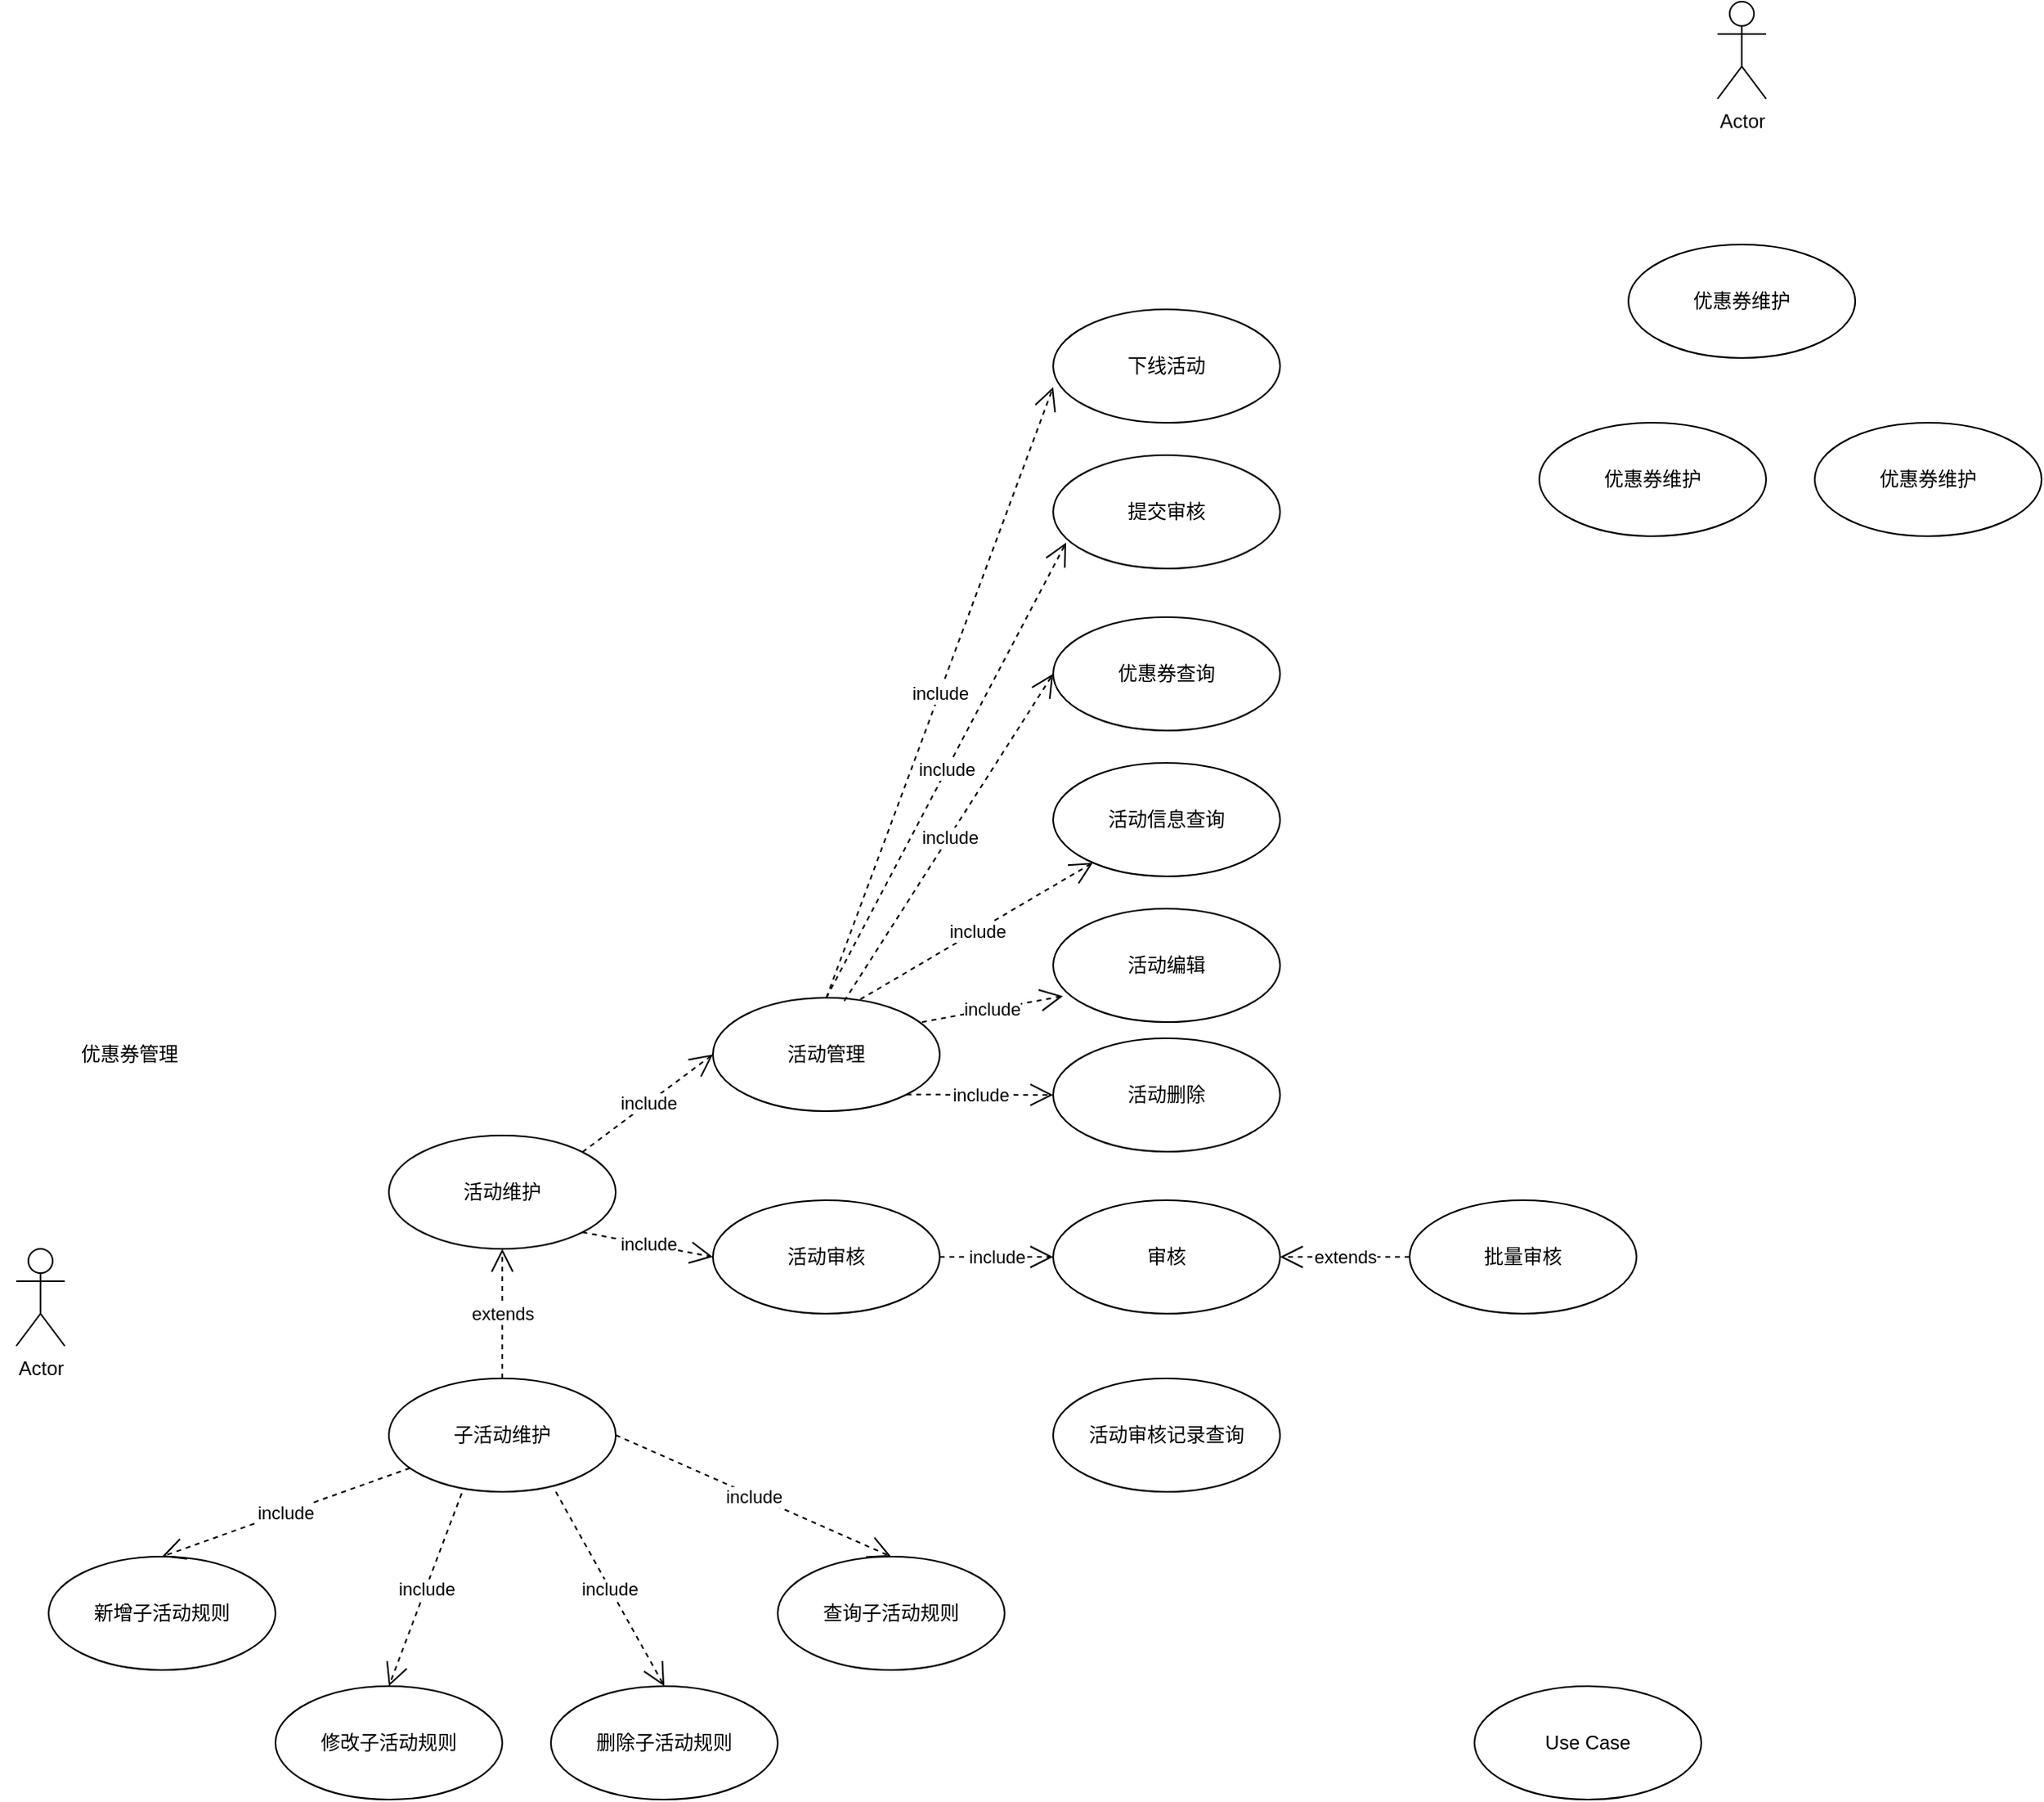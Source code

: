<mxfile version="14.6.9" type="github">
  <diagram id="2DlMUsfGpXkx9Rr1vm7c" name="Page-1">
    <mxGraphModel dx="1422" dy="1907" grid="1" gridSize="10" guides="1" tooltips="1" connect="1" arrows="1" fold="1" page="1" pageScale="1" pageWidth="827" pageHeight="1169" math="0" shadow="0">
      <root>
        <mxCell id="0" />
        <mxCell id="1" parent="0" />
        <mxCell id="VtnJZgjyUKw3o-cdM9Pf-8" value="Actor" style="shape=umlActor;verticalLabelPosition=bottom;verticalAlign=top;html=1;" vertex="1" parent="1">
          <mxGeometry x="40" y="210" width="30" height="60" as="geometry" />
        </mxCell>
        <mxCell id="VtnJZgjyUKw3o-cdM9Pf-10" value="活动维护" style="ellipse;whiteSpace=wrap;html=1;" vertex="1" parent="1">
          <mxGeometry x="270" y="140" width="140" height="70" as="geometry" />
        </mxCell>
        <mxCell id="VtnJZgjyUKw3o-cdM9Pf-11" value="优惠券管理" style="text;html=1;strokeColor=none;fillColor=none;align=center;verticalAlign=middle;whiteSpace=wrap;rounded=0;" vertex="1" parent="1">
          <mxGeometry x="30" y="50" width="160" height="80" as="geometry" />
        </mxCell>
        <mxCell id="VtnJZgjyUKw3o-cdM9Pf-12" value="优惠券维护" style="ellipse;whiteSpace=wrap;html=1;" vertex="1" parent="1">
          <mxGeometry x="1035" y="-410" width="140" height="70" as="geometry" />
        </mxCell>
        <mxCell id="VtnJZgjyUKw3o-cdM9Pf-15" value="子活动维护" style="ellipse;whiteSpace=wrap;html=1;" vertex="1" parent="1">
          <mxGeometry x="270" y="290" width="140" height="70" as="geometry" />
        </mxCell>
        <mxCell id="VtnJZgjyUKw3o-cdM9Pf-16" value="extends" style="endArrow=open;endSize=12;dashed=1;html=1;exitX=0.5;exitY=0;exitDx=0;exitDy=0;" edge="1" parent="1" source="VtnJZgjyUKw3o-cdM9Pf-15" target="VtnJZgjyUKw3o-cdM9Pf-10">
          <mxGeometry width="160" relative="1" as="geometry">
            <mxPoint x="190" y="340" as="sourcePoint" />
            <mxPoint x="350" y="340" as="targetPoint" />
          </mxGeometry>
        </mxCell>
        <mxCell id="VtnJZgjyUKw3o-cdM9Pf-17" value="Use Case" style="ellipse;whiteSpace=wrap;html=1;" vertex="1" parent="1">
          <mxGeometry x="940" y="480" width="140" height="70" as="geometry" />
        </mxCell>
        <mxCell id="VtnJZgjyUKw3o-cdM9Pf-21" value="Actor" style="shape=umlActor;verticalLabelPosition=bottom;verticalAlign=top;html=1;" vertex="1" parent="1">
          <mxGeometry x="1090" y="-560" width="30" height="60" as="geometry" />
        </mxCell>
        <mxCell id="VtnJZgjyUKw3o-cdM9Pf-22" value="新增子活动规则" style="ellipse;whiteSpace=wrap;html=1;" vertex="1" parent="1">
          <mxGeometry x="60" y="400" width="140" height="70" as="geometry" />
        </mxCell>
        <mxCell id="VtnJZgjyUKw3o-cdM9Pf-23" value="修改子活动规则" style="ellipse;whiteSpace=wrap;html=1;" vertex="1" parent="1">
          <mxGeometry x="200" y="480" width="140" height="70" as="geometry" />
        </mxCell>
        <mxCell id="VtnJZgjyUKw3o-cdM9Pf-24" value="删除子活动规则" style="ellipse;whiteSpace=wrap;html=1;" vertex="1" parent="1">
          <mxGeometry x="370" y="480" width="140" height="70" as="geometry" />
        </mxCell>
        <mxCell id="VtnJZgjyUKw3o-cdM9Pf-25" value="查询子活动规则" style="ellipse;whiteSpace=wrap;html=1;" vertex="1" parent="1">
          <mxGeometry x="510" y="400" width="140" height="70" as="geometry" />
        </mxCell>
        <mxCell id="VtnJZgjyUKw3o-cdM9Pf-26" value="include" style="endArrow=open;endSize=12;dashed=1;html=1;entryX=0.5;entryY=0;entryDx=0;entryDy=0;" edge="1" parent="1" source="VtnJZgjyUKw3o-cdM9Pf-15" target="VtnJZgjyUKw3o-cdM9Pf-22">
          <mxGeometry width="160" relative="1" as="geometry">
            <mxPoint x="330" y="290" as="sourcePoint" />
            <mxPoint x="490" y="290" as="targetPoint" />
          </mxGeometry>
        </mxCell>
        <mxCell id="VtnJZgjyUKw3o-cdM9Pf-27" value="include" style="endArrow=open;endSize=12;dashed=1;html=1;entryX=0.5;entryY=0;entryDx=0;entryDy=0;exitX=0.321;exitY=1.014;exitDx=0;exitDy=0;exitPerimeter=0;" edge="1" parent="1" source="VtnJZgjyUKw3o-cdM9Pf-15">
          <mxGeometry width="160" relative="1" as="geometry">
            <mxPoint x="423.039" y="425.343" as="sourcePoint" />
            <mxPoint x="270" y="480" as="targetPoint" />
          </mxGeometry>
        </mxCell>
        <mxCell id="VtnJZgjyUKw3o-cdM9Pf-28" value="include" style="endArrow=open;endSize=12;dashed=1;html=1;entryX=0.5;entryY=0;entryDx=0;entryDy=0;" edge="1" parent="1" target="VtnJZgjyUKw3o-cdM9Pf-24">
          <mxGeometry width="160" relative="1" as="geometry">
            <mxPoint x="373.039" y="360.003" as="sourcePoint" />
            <mxPoint x="220" y="414.66" as="targetPoint" />
          </mxGeometry>
        </mxCell>
        <mxCell id="VtnJZgjyUKw3o-cdM9Pf-29" value="include" style="endArrow=open;endSize=12;dashed=1;html=1;entryX=0.5;entryY=0;entryDx=0;entryDy=0;exitX=1;exitY=0.5;exitDx=0;exitDy=0;" edge="1" parent="1" source="VtnJZgjyUKw3o-cdM9Pf-15" target="VtnJZgjyUKw3o-cdM9Pf-25">
          <mxGeometry width="160" relative="1" as="geometry">
            <mxPoint x="313.039" y="375.343" as="sourcePoint" />
            <mxPoint x="160" y="430" as="targetPoint" />
          </mxGeometry>
        </mxCell>
        <mxCell id="VtnJZgjyUKw3o-cdM9Pf-30" value="活动编辑" style="ellipse;whiteSpace=wrap;html=1;" vertex="1" parent="1">
          <mxGeometry x="680" width="140" height="70" as="geometry" />
        </mxCell>
        <mxCell id="VtnJZgjyUKw3o-cdM9Pf-32" value="活动信息查询" style="ellipse;whiteSpace=wrap;html=1;" vertex="1" parent="1">
          <mxGeometry x="680" y="-90" width="140" height="70" as="geometry" />
        </mxCell>
        <mxCell id="VtnJZgjyUKw3o-cdM9Pf-33" value="提交审核" style="ellipse;whiteSpace=wrap;html=1;" vertex="1" parent="1">
          <mxGeometry x="680" y="-280" width="140" height="70" as="geometry" />
        </mxCell>
        <mxCell id="VtnJZgjyUKw3o-cdM9Pf-34" value="审核" style="ellipse;whiteSpace=wrap;html=1;" vertex="1" parent="1">
          <mxGeometry x="680" y="180" width="140" height="70" as="geometry" />
        </mxCell>
        <mxCell id="VtnJZgjyUKw3o-cdM9Pf-35" value="活动管理" style="ellipse;whiteSpace=wrap;html=1;" vertex="1" parent="1">
          <mxGeometry x="470" y="55" width="140" height="70" as="geometry" />
        </mxCell>
        <mxCell id="VtnJZgjyUKw3o-cdM9Pf-36" value="活动审核" style="ellipse;whiteSpace=wrap;html=1;" vertex="1" parent="1">
          <mxGeometry x="470" y="180" width="140" height="70" as="geometry" />
        </mxCell>
        <mxCell id="VtnJZgjyUKw3o-cdM9Pf-37" value="活动审核记录查询" style="ellipse;whiteSpace=wrap;html=1;" vertex="1" parent="1">
          <mxGeometry x="680" y="290" width="140" height="70" as="geometry" />
        </mxCell>
        <mxCell id="VtnJZgjyUKw3o-cdM9Pf-38" value="批量审核" style="ellipse;whiteSpace=wrap;html=1;" vertex="1" parent="1">
          <mxGeometry x="900" y="180" width="140" height="70" as="geometry" />
        </mxCell>
        <mxCell id="VtnJZgjyUKw3o-cdM9Pf-39" value="活动删除" style="ellipse;whiteSpace=wrap;html=1;" vertex="1" parent="1">
          <mxGeometry x="680" y="80" width="140" height="70" as="geometry" />
        </mxCell>
        <mxCell id="VtnJZgjyUKw3o-cdM9Pf-40" value="include" style="endArrow=open;endSize=12;dashed=1;html=1;entryX=0;entryY=0.5;entryDx=0;entryDy=0;exitX=1;exitY=0;exitDx=0;exitDy=0;" edge="1" parent="1" source="VtnJZgjyUKw3o-cdM9Pf-10" target="VtnJZgjyUKw3o-cdM9Pf-35">
          <mxGeometry width="160" relative="1" as="geometry">
            <mxPoint x="293.039" y="355.343" as="sourcePoint" />
            <mxPoint x="140" y="410" as="targetPoint" />
          </mxGeometry>
        </mxCell>
        <mxCell id="VtnJZgjyUKw3o-cdM9Pf-41" value="include" style="endArrow=open;endSize=12;dashed=1;html=1;entryX=0;entryY=0.5;entryDx=0;entryDy=0;exitX=1;exitY=1;exitDx=0;exitDy=0;" edge="1" parent="1" source="VtnJZgjyUKw3o-cdM9Pf-10" target="VtnJZgjyUKw3o-cdM9Pf-36">
          <mxGeometry width="160" relative="1" as="geometry">
            <mxPoint x="399.497" y="160.251" as="sourcePoint" />
            <mxPoint x="480" y="100" as="targetPoint" />
          </mxGeometry>
        </mxCell>
        <mxCell id="VtnJZgjyUKw3o-cdM9Pf-42" value="include" style="endArrow=open;endSize=12;dashed=1;html=1;entryX=0;entryY=0.5;entryDx=0;entryDy=0;exitX=1;exitY=0.5;exitDx=0;exitDy=0;" edge="1" parent="1" source="VtnJZgjyUKw3o-cdM9Pf-36" target="VtnJZgjyUKw3o-cdM9Pf-34">
          <mxGeometry width="160" relative="1" as="geometry">
            <mxPoint x="609.997" y="210.251" as="sourcePoint" />
            <mxPoint x="690.5" y="150" as="targetPoint" />
          </mxGeometry>
        </mxCell>
        <mxCell id="VtnJZgjyUKw3o-cdM9Pf-43" value="extends" style="endArrow=open;endSize=12;dashed=1;html=1;exitX=0;exitY=0.5;exitDx=0;exitDy=0;entryX=1;entryY=0.5;entryDx=0;entryDy=0;" edge="1" parent="1" source="VtnJZgjyUKw3o-cdM9Pf-38" target="VtnJZgjyUKw3o-cdM9Pf-34">
          <mxGeometry width="160" relative="1" as="geometry">
            <mxPoint x="350" y="300" as="sourcePoint" />
            <mxPoint x="350" y="220" as="targetPoint" />
          </mxGeometry>
        </mxCell>
        <mxCell id="VtnJZgjyUKw3o-cdM9Pf-44" value="include" style="endArrow=open;endSize=12;dashed=1;html=1;entryX=0;entryY=0.5;entryDx=0;entryDy=0;exitX=1;exitY=1;exitDx=0;exitDy=0;" edge="1" parent="1" source="VtnJZgjyUKw3o-cdM9Pf-35" target="VtnJZgjyUKw3o-cdM9Pf-39">
          <mxGeometry width="160" relative="1" as="geometry">
            <mxPoint x="610" y="89.5" as="sourcePoint" />
            <mxPoint x="680" y="89.5" as="targetPoint" />
          </mxGeometry>
        </mxCell>
        <mxCell id="VtnJZgjyUKw3o-cdM9Pf-45" value="include" style="endArrow=open;endSize=12;dashed=1;html=1;entryX=0.043;entryY=0.771;entryDx=0;entryDy=0;entryPerimeter=0;" edge="1" parent="1" target="VtnJZgjyUKw3o-cdM9Pf-30">
          <mxGeometry width="160" relative="1" as="geometry">
            <mxPoint x="599" y="70" as="sourcePoint" />
            <mxPoint x="690" y="70.25" as="targetPoint" />
          </mxGeometry>
        </mxCell>
        <mxCell id="VtnJZgjyUKw3o-cdM9Pf-46" value="include" style="endArrow=open;endSize=12;dashed=1;html=1;exitX=0.65;exitY=0.014;exitDx=0;exitDy=0;exitPerimeter=0;" edge="1" parent="1" source="VtnJZgjyUKw3o-cdM9Pf-35" target="VtnJZgjyUKw3o-cdM9Pf-32">
          <mxGeometry width="160" relative="1" as="geometry">
            <mxPoint x="579.997" y="19.999" as="sourcePoint" />
            <mxPoint x="670.5" y="20.25" as="targetPoint" />
          </mxGeometry>
        </mxCell>
        <mxCell id="VtnJZgjyUKw3o-cdM9Pf-47" value="include" style="endArrow=open;endSize=12;dashed=1;html=1;entryX=0.057;entryY=0.771;entryDx=0;entryDy=0;exitX=0.5;exitY=0;exitDx=0;exitDy=0;entryPerimeter=0;" edge="1" parent="1" source="VtnJZgjyUKw3o-cdM9Pf-35" target="VtnJZgjyUKw3o-cdM9Pf-33">
          <mxGeometry width="160" relative="1" as="geometry">
            <mxPoint x="579.997" y="-60.501" as="sourcePoint" />
            <mxPoint x="670.5" y="-60.25" as="targetPoint" />
          </mxGeometry>
        </mxCell>
        <mxCell id="VtnJZgjyUKw3o-cdM9Pf-48" value="优惠券查询" style="ellipse;whiteSpace=wrap;html=1;" vertex="1" parent="1">
          <mxGeometry x="680" y="-180" width="140" height="70" as="geometry" />
        </mxCell>
        <mxCell id="VtnJZgjyUKw3o-cdM9Pf-49" value="include" style="endArrow=open;endSize=12;dashed=1;html=1;entryX=0;entryY=0.5;entryDx=0;entryDy=0;exitX=0.579;exitY=0.029;exitDx=0;exitDy=0;exitPerimeter=0;" edge="1" parent="1" source="VtnJZgjyUKw3o-cdM9Pf-35" target="VtnJZgjyUKw3o-cdM9Pf-48">
          <mxGeometry width="160" relative="1" as="geometry">
            <mxPoint x="550" y="50" as="sourcePoint" />
            <mxPoint x="697.98" y="-216.03" as="targetPoint" />
          </mxGeometry>
        </mxCell>
        <mxCell id="VtnJZgjyUKw3o-cdM9Pf-50" value="优惠券维护" style="ellipse;whiteSpace=wrap;html=1;" vertex="1" parent="1">
          <mxGeometry x="980" y="-300" width="140" height="70" as="geometry" />
        </mxCell>
        <mxCell id="VtnJZgjyUKw3o-cdM9Pf-51" value="优惠券维护" style="ellipse;whiteSpace=wrap;html=1;" vertex="1" parent="1">
          <mxGeometry x="1150" y="-300" width="140" height="70" as="geometry" />
        </mxCell>
        <mxCell id="VtnJZgjyUKw3o-cdM9Pf-52" value="下线活动" style="ellipse;whiteSpace=wrap;html=1;" vertex="1" parent="1">
          <mxGeometry x="680" y="-370" width="140" height="70" as="geometry" />
        </mxCell>
        <mxCell id="VtnJZgjyUKw3o-cdM9Pf-53" value="include" style="endArrow=open;endSize=12;dashed=1;html=1;entryX=0;entryY=0.686;entryDx=0;entryDy=0;exitX=0.5;exitY=0;exitDx=0;exitDy=0;entryPerimeter=0;" edge="1" parent="1" source="VtnJZgjyUKw3o-cdM9Pf-35" target="VtnJZgjyUKw3o-cdM9Pf-52">
          <mxGeometry width="160" relative="1" as="geometry">
            <mxPoint x="550" y="65" as="sourcePoint" />
            <mxPoint x="697.98" y="-216.03" as="targetPoint" />
          </mxGeometry>
        </mxCell>
      </root>
    </mxGraphModel>
  </diagram>
</mxfile>
